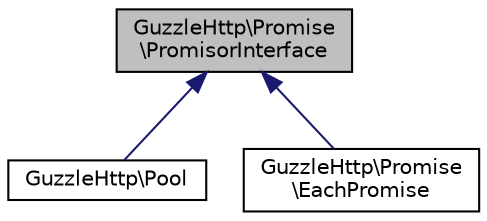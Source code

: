digraph "GuzzleHttp\Promise\PromisorInterface"
{
  edge [fontname="Helvetica",fontsize="10",labelfontname="Helvetica",labelfontsize="10"];
  node [fontname="Helvetica",fontsize="10",shape=record];
  Node0 [label="GuzzleHttp\\Promise\l\\PromisorInterface",height=0.2,width=0.4,color="black", fillcolor="grey75", style="filled", fontcolor="black"];
  Node0 -> Node1 [dir="back",color="midnightblue",fontsize="10",style="solid",fontname="Helvetica"];
  Node1 [label="GuzzleHttp\\Pool",height=0.2,width=0.4,color="black", fillcolor="white", style="filled",URL="$classGuzzleHttp_1_1Pool.html"];
  Node0 -> Node2 [dir="back",color="midnightblue",fontsize="10",style="solid",fontname="Helvetica"];
  Node2 [label="GuzzleHttp\\Promise\l\\EachPromise",height=0.2,width=0.4,color="black", fillcolor="white", style="filled",URL="$classGuzzleHttp_1_1Promise_1_1EachPromise.html"];
}
